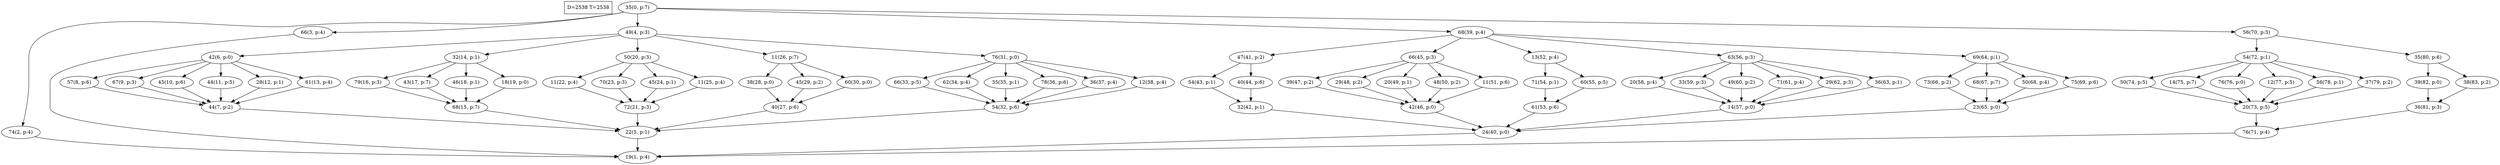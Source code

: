 digraph Task {
i [shape=box, label="D=2538 T=2538"]; 
0 [label="35(0, p:7)"];
1 [label="19(1, p:4)"];
2 [label="74(2, p:4)"];
3 [label="66(3, p:4)"];
4 [label="49(4, p:3)"];
5 [label="22(5, p:1)"];
6 [label="42(6, p:0)"];
7 [label="44(7, p:2)"];
8 [label="57(8, p:6)"];
9 [label="67(9, p:3)"];
10 [label="45(10, p:6)"];
11 [label="44(11, p:5)"];
12 [label="28(12, p:1)"];
13 [label="61(13, p:4)"];
14 [label="32(14, p:1)"];
15 [label="68(15, p:7)"];
16 [label="79(16, p:3)"];
17 [label="43(17, p:7)"];
18 [label="46(18, p:1)"];
19 [label="18(19, p:0)"];
20 [label="50(20, p:3)"];
21 [label="72(21, p:3)"];
22 [label="11(22, p:4)"];
23 [label="70(23, p:3)"];
24 [label="45(24, p:1)"];
25 [label="11(25, p:4)"];
26 [label="11(26, p:7)"];
27 [label="40(27, p:6)"];
28 [label="38(28, p:0)"];
29 [label="45(29, p:2)"];
30 [label="60(30, p:0)"];
31 [label="76(31, p:0)"];
32 [label="54(32, p:6)"];
33 [label="66(33, p:5)"];
34 [label="62(34, p:4)"];
35 [label="35(35, p:1)"];
36 [label="78(36, p:6)"];
37 [label="36(37, p:4)"];
38 [label="12(38, p:4)"];
39 [label="68(39, p:4)"];
40 [label="24(40, p:0)"];
41 [label="47(41, p:2)"];
42 [label="32(42, p:1)"];
43 [label="54(43, p:1)"];
44 [label="40(44, p:6)"];
45 [label="66(45, p:3)"];
46 [label="42(46, p:0)"];
47 [label="39(47, p:2)"];
48 [label="29(48, p:2)"];
49 [label="20(49, p:1)"];
50 [label="48(50, p:2)"];
51 [label="11(51, p:6)"];
52 [label="13(52, p:4)"];
53 [label="61(53, p:6)"];
54 [label="71(54, p:1)"];
55 [label="60(55, p:5)"];
56 [label="63(56, p:3)"];
57 [label="14(57, p:0)"];
58 [label="20(58, p:4)"];
59 [label="33(59, p:3)"];
60 [label="49(60, p:2)"];
61 [label="71(61, p:4)"];
62 [label="29(62, p:3)"];
63 [label="36(63, p:1)"];
64 [label="69(64, p:1)"];
65 [label="23(65, p:0)"];
66 [label="73(66, p:2)"];
67 [label="68(67, p:7)"];
68 [label="50(68, p:4)"];
69 [label="75(69, p:6)"];
70 [label="56(70, p:3)"];
71 [label="76(71, p:4)"];
72 [label="54(72, p:1)"];
73 [label="20(73, p:5)"];
74 [label="50(74, p:5)"];
75 [label="14(75, p:7)"];
76 [label="76(76, p:0)"];
77 [label="12(77, p:5)"];
78 [label="56(78, p:1)"];
79 [label="37(79, p:2)"];
80 [label="35(80, p:6)"];
81 [label="36(81, p:3)"];
82 [label="39(82, p:0)"];
83 [label="38(83, p:2)"];
0 -> 2;
0 -> 3;
0 -> 4;
0 -> 39;
0 -> 70;
2 -> 1;
3 -> 1;
4 -> 6;
4 -> 14;
4 -> 20;
4 -> 26;
4 -> 31;
5 -> 1;
6 -> 8;
6 -> 9;
6 -> 10;
6 -> 11;
6 -> 12;
6 -> 13;
7 -> 5;
8 -> 7;
9 -> 7;
10 -> 7;
11 -> 7;
12 -> 7;
13 -> 7;
14 -> 16;
14 -> 17;
14 -> 18;
14 -> 19;
15 -> 5;
16 -> 15;
17 -> 15;
18 -> 15;
19 -> 15;
20 -> 22;
20 -> 23;
20 -> 24;
20 -> 25;
21 -> 5;
22 -> 21;
23 -> 21;
24 -> 21;
25 -> 21;
26 -> 28;
26 -> 29;
26 -> 30;
27 -> 5;
28 -> 27;
29 -> 27;
30 -> 27;
31 -> 33;
31 -> 34;
31 -> 35;
31 -> 36;
31 -> 37;
31 -> 38;
32 -> 5;
33 -> 32;
34 -> 32;
35 -> 32;
36 -> 32;
37 -> 32;
38 -> 32;
39 -> 41;
39 -> 45;
39 -> 52;
39 -> 56;
39 -> 64;
40 -> 1;
41 -> 43;
41 -> 44;
42 -> 40;
43 -> 42;
44 -> 42;
45 -> 47;
45 -> 48;
45 -> 49;
45 -> 50;
45 -> 51;
46 -> 40;
47 -> 46;
48 -> 46;
49 -> 46;
50 -> 46;
51 -> 46;
52 -> 54;
52 -> 55;
53 -> 40;
54 -> 53;
55 -> 53;
56 -> 58;
56 -> 59;
56 -> 60;
56 -> 61;
56 -> 62;
56 -> 63;
57 -> 40;
58 -> 57;
59 -> 57;
60 -> 57;
61 -> 57;
62 -> 57;
63 -> 57;
64 -> 66;
64 -> 67;
64 -> 68;
64 -> 69;
65 -> 40;
66 -> 65;
67 -> 65;
68 -> 65;
69 -> 65;
70 -> 72;
70 -> 80;
71 -> 1;
72 -> 74;
72 -> 75;
72 -> 76;
72 -> 77;
72 -> 78;
72 -> 79;
73 -> 71;
74 -> 73;
75 -> 73;
76 -> 73;
77 -> 73;
78 -> 73;
79 -> 73;
80 -> 82;
80 -> 83;
81 -> 71;
82 -> 81;
83 -> 81;
}